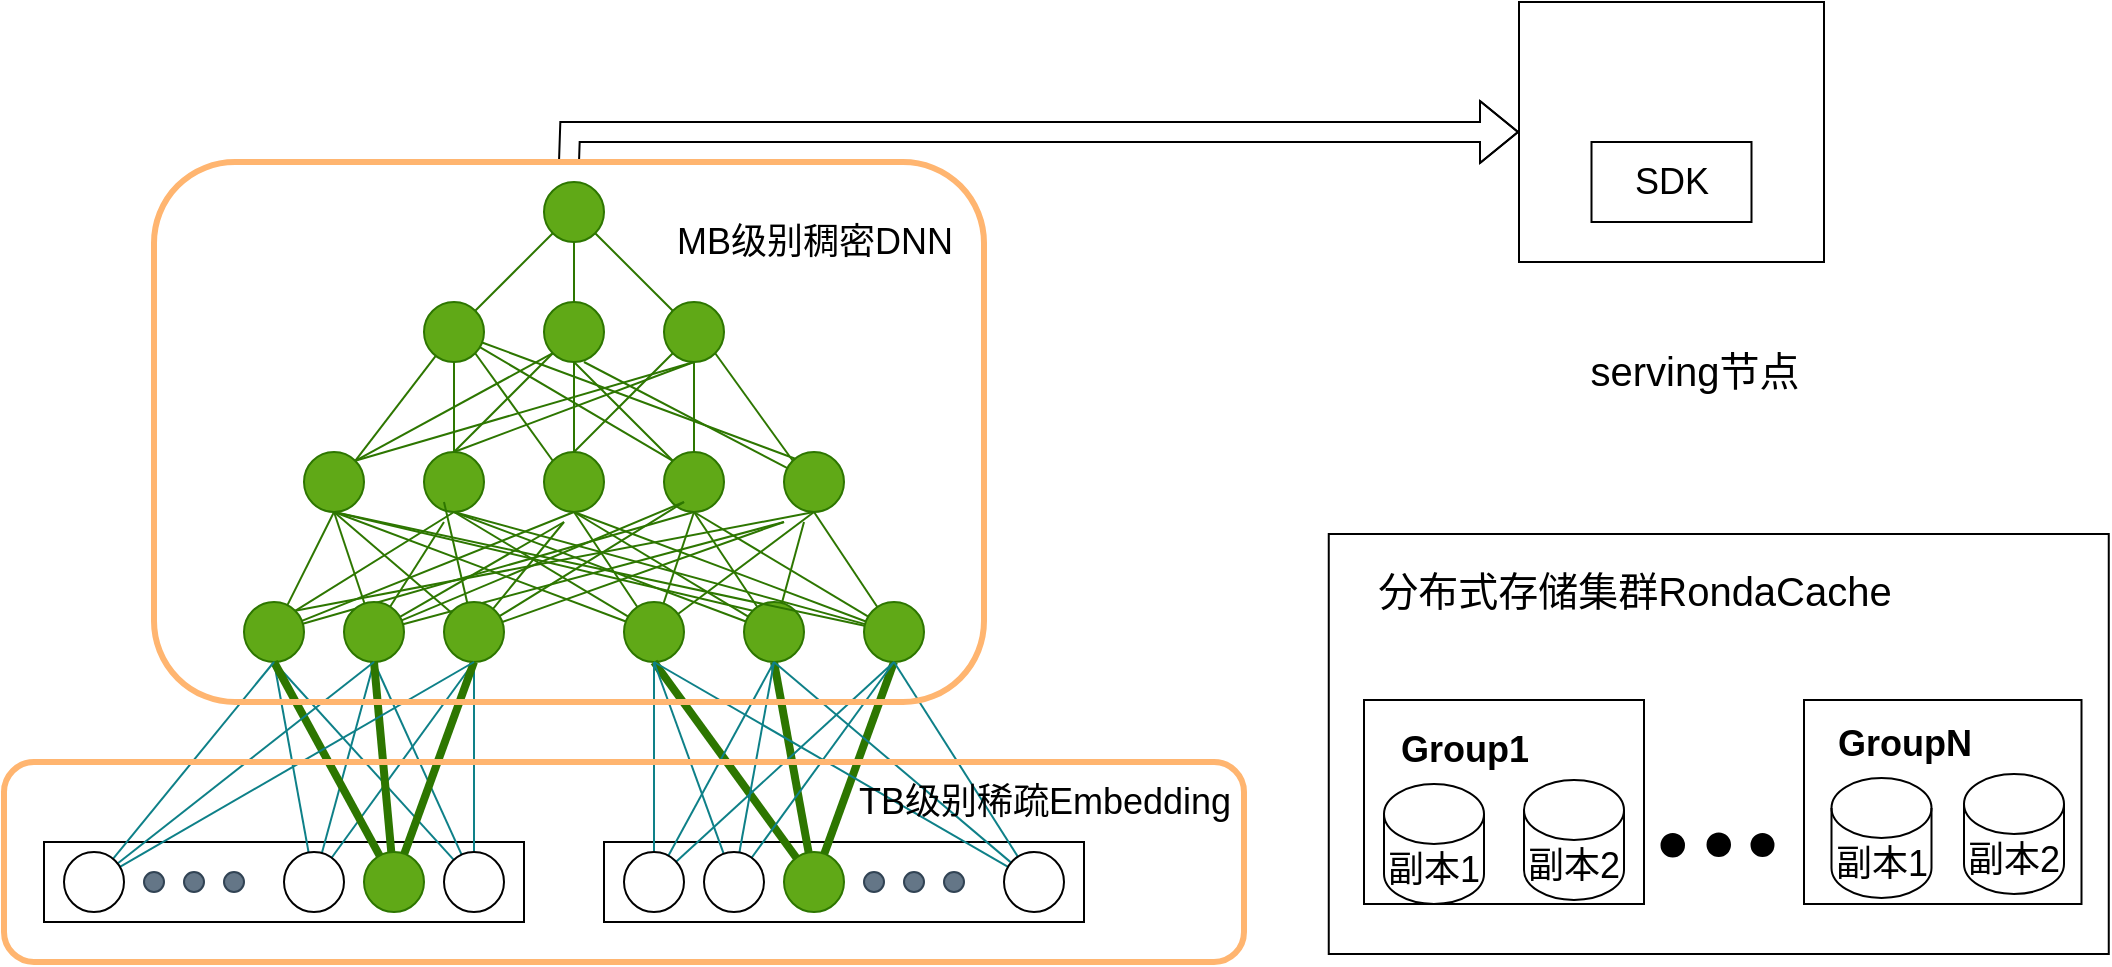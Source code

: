 <mxfile version="16.4.5" type="github">
  <diagram id="2hZPyn2QZB2IQ_optIyz" name="Page-1">
    <mxGraphModel dx="1865" dy="1109" grid="1" gridSize="10" guides="1" tooltips="1" connect="1" arrows="1" fold="1" page="1" pageScale="1" pageWidth="583" pageHeight="827" math="0" shadow="0">
      <root>
        <mxCell id="0" />
        <mxCell id="1" parent="0" />
        <mxCell id="8vPuVBHi-M925OJZAEt_-29" style="edgeStyle=none;rounded=0;orthogonalLoop=1;jettySize=auto;html=1;entryX=1;entryY=0;entryDx=0;entryDy=0;endArrow=none;endFill=0;fillColor=#60a917;strokeColor=#2D7600;" parent="1" source="8vPuVBHi-M925OJZAEt_-2" target="8vPuVBHi-M925OJZAEt_-11" edge="1">
          <mxGeometry relative="1" as="geometry" />
        </mxCell>
        <mxCell id="8vPuVBHi-M925OJZAEt_-30" style="edgeStyle=none;rounded=0;orthogonalLoop=1;jettySize=auto;html=1;entryX=0;entryY=0;entryDx=0;entryDy=0;endArrow=none;endFill=0;exitX=0;exitY=0;exitDx=0;exitDy=0;fillColor=#60a917;strokeColor=#2D7600;" parent="1" source="8vPuVBHi-M925OJZAEt_-12" target="8vPuVBHi-M925OJZAEt_-12" edge="1">
          <mxGeometry relative="1" as="geometry" />
        </mxCell>
        <mxCell id="8vPuVBHi-M925OJZAEt_-31" style="edgeStyle=none;rounded=0;orthogonalLoop=1;jettySize=auto;html=1;exitX=1;exitY=1;exitDx=0;exitDy=0;entryX=0;entryY=0;entryDx=0;entryDy=0;endArrow=none;endFill=0;fillColor=#60a917;strokeColor=#2D7600;" parent="1" source="8vPuVBHi-M925OJZAEt_-2" target="8vPuVBHi-M925OJZAEt_-12" edge="1">
          <mxGeometry relative="1" as="geometry" />
        </mxCell>
        <mxCell id="8vPuVBHi-M925OJZAEt_-32" style="edgeStyle=none;rounded=0;orthogonalLoop=1;jettySize=auto;html=1;entryX=0;entryY=0;entryDx=0;entryDy=0;endArrow=none;endFill=0;fillColor=#60a917;strokeColor=#2D7600;" parent="1" source="8vPuVBHi-M925OJZAEt_-2" target="8vPuVBHi-M925OJZAEt_-16" edge="1">
          <mxGeometry relative="1" as="geometry" />
        </mxCell>
        <mxCell id="8vPuVBHi-M925OJZAEt_-33" style="edgeStyle=none;rounded=0;orthogonalLoop=1;jettySize=auto;html=1;endArrow=none;endFill=0;fillColor=#60a917;strokeColor=#2D7600;" parent="1" source="8vPuVBHi-M925OJZAEt_-2" edge="1">
          <mxGeometry relative="1" as="geometry">
            <mxPoint x="480" y="590" as="targetPoint" />
          </mxGeometry>
        </mxCell>
        <mxCell id="8vPuVBHi-M925OJZAEt_-2" value="" style="ellipse;whiteSpace=wrap;html=1;fillColor=#60a917;strokeColor=#2D7600;fontColor=#ffffff;" parent="1" vertex="1">
          <mxGeometry x="290" y="510" width="30" height="30" as="geometry" />
        </mxCell>
        <mxCell id="8vPuVBHi-M925OJZAEt_-35" style="edgeStyle=none;rounded=0;orthogonalLoop=1;jettySize=auto;html=1;exitX=0;exitY=1;exitDx=0;exitDy=0;entryX=0.5;entryY=0;entryDx=0;entryDy=0;endArrow=none;endFill=0;fillColor=#60a917;strokeColor=#2D7600;" parent="1" source="8vPuVBHi-M925OJZAEt_-3" target="8vPuVBHi-M925OJZAEt_-15" edge="1">
          <mxGeometry relative="1" as="geometry" />
        </mxCell>
        <mxCell id="8vPuVBHi-M925OJZAEt_-36" style="edgeStyle=none;rounded=0;orthogonalLoop=1;jettySize=auto;html=1;exitX=0.5;exitY=1;exitDx=0;exitDy=0;entryX=0;entryY=0;entryDx=0;entryDy=0;endArrow=none;endFill=0;fillColor=#60a917;strokeColor=#2D7600;" parent="1" source="8vPuVBHi-M925OJZAEt_-3" target="8vPuVBHi-M925OJZAEt_-16" edge="1">
          <mxGeometry relative="1" as="geometry" />
        </mxCell>
        <mxCell id="8vPuVBHi-M925OJZAEt_-3" value="" style="ellipse;whiteSpace=wrap;html=1;fillColor=#60a917;strokeColor=#2D7600;fontColor=#ffffff;" parent="1" vertex="1">
          <mxGeometry x="350" y="510" width="30" height="30" as="geometry" />
        </mxCell>
        <mxCell id="8vPuVBHi-M925OJZAEt_-8" style="edgeStyle=none;rounded=0;orthogonalLoop=1;jettySize=auto;html=1;entryX=1;entryY=0;entryDx=0;entryDy=0;endArrow=none;endFill=0;fillColor=#60a917;strokeColor=#2D7600;" parent="1" source="8vPuVBHi-M925OJZAEt_-4" target="8vPuVBHi-M925OJZAEt_-2" edge="1">
          <mxGeometry relative="1" as="geometry" />
        </mxCell>
        <mxCell id="8vPuVBHi-M925OJZAEt_-9" style="edgeStyle=none;rounded=0;orthogonalLoop=1;jettySize=auto;html=1;exitX=0.5;exitY=1;exitDx=0;exitDy=0;entryX=0.5;entryY=0;entryDx=0;entryDy=0;endArrow=none;endFill=0;fillColor=#60a917;strokeColor=#2D7600;" parent="1" source="8vPuVBHi-M925OJZAEt_-4" target="8vPuVBHi-M925OJZAEt_-3" edge="1">
          <mxGeometry relative="1" as="geometry" />
        </mxCell>
        <mxCell id="8vPuVBHi-M925OJZAEt_-10" style="edgeStyle=none;rounded=0;orthogonalLoop=1;jettySize=auto;html=1;entryX=0;entryY=0;entryDx=0;entryDy=0;endArrow=none;endFill=0;fillColor=#60a917;strokeColor=#2D7600;" parent="1" source="8vPuVBHi-M925OJZAEt_-4" target="8vPuVBHi-M925OJZAEt_-5" edge="1">
          <mxGeometry relative="1" as="geometry" />
        </mxCell>
        <mxCell id="8vPuVBHi-M925OJZAEt_-4" value="" style="ellipse;whiteSpace=wrap;html=1;fillColor=#60a917;strokeColor=#2D7600;fontColor=#ffffff;" parent="1" vertex="1">
          <mxGeometry x="350" y="450" width="30" height="30" as="geometry" />
        </mxCell>
        <mxCell id="8vPuVBHi-M925OJZAEt_-34" style="edgeStyle=none;rounded=0;orthogonalLoop=1;jettySize=auto;html=1;entryX=0.5;entryY=0;entryDx=0;entryDy=0;endArrow=none;endFill=0;fillColor=#60a917;strokeColor=#2D7600;" parent="1" source="8vPuVBHi-M925OJZAEt_-5" target="8vPuVBHi-M925OJZAEt_-12" edge="1">
          <mxGeometry relative="1" as="geometry" />
        </mxCell>
        <mxCell id="8vPuVBHi-M925OJZAEt_-37" style="edgeStyle=none;rounded=0;orthogonalLoop=1;jettySize=auto;html=1;entryX=0.5;entryY=0;entryDx=0;entryDy=0;endArrow=none;endFill=0;fillColor=#60a917;strokeColor=#2D7600;" parent="1" target="8vPuVBHi-M925OJZAEt_-15" edge="1">
          <mxGeometry relative="1" as="geometry">
            <mxPoint x="425" y="540" as="sourcePoint" />
          </mxGeometry>
        </mxCell>
        <mxCell id="8vPuVBHi-M925OJZAEt_-5" value="" style="ellipse;whiteSpace=wrap;html=1;fillColor=#60a917;strokeColor=#2D7600;fontColor=#ffffff;" parent="1" vertex="1">
          <mxGeometry x="410" y="510" width="30" height="30" as="geometry" />
        </mxCell>
        <mxCell id="8vPuVBHi-M925OJZAEt_-18" style="edgeStyle=none;rounded=0;orthogonalLoop=1;jettySize=auto;html=1;exitX=0;exitY=1;exitDx=0;exitDy=0;entryX=0;entryY=1;entryDx=0;entryDy=0;endArrow=none;endFill=0;fillColor=#60a917;strokeColor=#2D7600;" parent="1" source="8vPuVBHi-M925OJZAEt_-3" target="8vPuVBHi-M925OJZAEt_-3" edge="1">
          <mxGeometry relative="1" as="geometry" />
        </mxCell>
        <mxCell id="8vPuVBHi-M925OJZAEt_-20" style="edgeStyle=none;rounded=0;orthogonalLoop=1;jettySize=auto;html=1;exitX=1;exitY=0;exitDx=0;exitDy=0;entryX=0;entryY=1;entryDx=0;entryDy=0;endArrow=none;endFill=0;fillColor=#60a917;strokeColor=#2D7600;" parent="1" source="8vPuVBHi-M925OJZAEt_-11" target="8vPuVBHi-M925OJZAEt_-3" edge="1">
          <mxGeometry relative="1" as="geometry" />
        </mxCell>
        <mxCell id="8vPuVBHi-M925OJZAEt_-21" style="edgeStyle=none;rounded=0;orthogonalLoop=1;jettySize=auto;html=1;exitX=1;exitY=0;exitDx=0;exitDy=0;entryX=0.5;entryY=1;entryDx=0;entryDy=0;endArrow=none;endFill=0;fillColor=#60a917;strokeColor=#2D7600;" parent="1" source="8vPuVBHi-M925OJZAEt_-11" target="8vPuVBHi-M925OJZAEt_-5" edge="1">
          <mxGeometry relative="1" as="geometry" />
        </mxCell>
        <mxCell id="8vPuVBHi-M925OJZAEt_-11" value="" style="ellipse;whiteSpace=wrap;html=1;fillColor=#60a917;strokeColor=#2D7600;fontColor=#ffffff;" parent="1" vertex="1">
          <mxGeometry x="230" y="585" width="30" height="30" as="geometry" />
        </mxCell>
        <mxCell id="8vPuVBHi-M925OJZAEt_-23" style="edgeStyle=none;rounded=0;orthogonalLoop=1;jettySize=auto;html=1;exitX=0.5;exitY=0;exitDx=0;exitDy=0;entryX=0.5;entryY=1;entryDx=0;entryDy=0;endArrow=none;endFill=0;fillColor=#60a917;strokeColor=#2D7600;" parent="1" source="8vPuVBHi-M925OJZAEt_-12" target="8vPuVBHi-M925OJZAEt_-3" edge="1">
          <mxGeometry relative="1" as="geometry" />
        </mxCell>
        <mxCell id="8vPuVBHi-M925OJZAEt_-12" value="" style="ellipse;whiteSpace=wrap;html=1;fillColor=#60a917;strokeColor=#2D7600;fontColor=#ffffff;" parent="1" vertex="1">
          <mxGeometry x="350" y="585" width="30" height="30" as="geometry" />
        </mxCell>
        <mxCell id="8vPuVBHi-M925OJZAEt_-25" style="edgeStyle=none;rounded=0;orthogonalLoop=1;jettySize=auto;html=1;exitX=0;exitY=0;exitDx=0;exitDy=0;entryX=1;entryY=1;entryDx=0;entryDy=0;endArrow=none;endFill=0;fillColor=#60a917;strokeColor=#2D7600;" parent="1" source="8vPuVBHi-M925OJZAEt_-13" target="8vPuVBHi-M925OJZAEt_-5" edge="1">
          <mxGeometry relative="1" as="geometry" />
        </mxCell>
        <mxCell id="8vPuVBHi-M925OJZAEt_-26" style="edgeStyle=none;rounded=0;orthogonalLoop=1;jettySize=auto;html=1;endArrow=none;endFill=0;fillColor=#60a917;strokeColor=#2D7600;" parent="1" source="8vPuVBHi-M925OJZAEt_-13" edge="1">
          <mxGeometry relative="1" as="geometry">
            <mxPoint x="370" y="540" as="targetPoint" />
          </mxGeometry>
        </mxCell>
        <mxCell id="8vPuVBHi-M925OJZAEt_-13" value="" style="ellipse;whiteSpace=wrap;html=1;fillColor=#60a917;strokeColor=#2D7600;fontColor=#ffffff;" parent="1" vertex="1">
          <mxGeometry x="470" y="585" width="30" height="30" as="geometry" />
        </mxCell>
        <mxCell id="8vPuVBHi-M925OJZAEt_-22" style="edgeStyle=none;rounded=0;orthogonalLoop=1;jettySize=auto;html=1;exitX=0.5;exitY=0;exitDx=0;exitDy=0;entryX=0.5;entryY=1;entryDx=0;entryDy=0;endArrow=none;endFill=0;fillColor=#60a917;strokeColor=#2D7600;" parent="1" source="8vPuVBHi-M925OJZAEt_-15" target="8vPuVBHi-M925OJZAEt_-2" edge="1">
          <mxGeometry relative="1" as="geometry" />
        </mxCell>
        <mxCell id="8vPuVBHi-M925OJZAEt_-15" value="" style="ellipse;whiteSpace=wrap;html=1;fillColor=#60a917;strokeColor=#2D7600;fontColor=#ffffff;" parent="1" vertex="1">
          <mxGeometry x="290" y="585" width="30" height="30" as="geometry" />
        </mxCell>
        <mxCell id="8vPuVBHi-M925OJZAEt_-24" style="edgeStyle=none;rounded=0;orthogonalLoop=1;jettySize=auto;html=1;exitX=0.5;exitY=0;exitDx=0;exitDy=0;entryX=0.5;entryY=1;entryDx=0;entryDy=0;endArrow=none;endFill=0;fillColor=#60a917;strokeColor=#2D7600;" parent="1" source="8vPuVBHi-M925OJZAEt_-16" target="8vPuVBHi-M925OJZAEt_-5" edge="1">
          <mxGeometry relative="1" as="geometry" />
        </mxCell>
        <mxCell id="8vPuVBHi-M925OJZAEt_-16" value="" style="ellipse;whiteSpace=wrap;html=1;fillColor=#60a917;strokeColor=#2D7600;fontColor=#ffffff;" parent="1" vertex="1">
          <mxGeometry x="410" y="585" width="30" height="30" as="geometry" />
        </mxCell>
        <mxCell id="8vPuVBHi-M925OJZAEt_-54" style="edgeStyle=none;rounded=0;orthogonalLoop=1;jettySize=auto;html=1;entryX=0.5;entryY=1;entryDx=0;entryDy=0;endArrow=none;endFill=0;fillColor=#60a917;strokeColor=#2D7600;" parent="1" source="8vPuVBHi-M925OJZAEt_-38" target="8vPuVBHi-M925OJZAEt_-11" edge="1">
          <mxGeometry relative="1" as="geometry" />
        </mxCell>
        <mxCell id="8vPuVBHi-M925OJZAEt_-56" style="edgeStyle=none;rounded=0;orthogonalLoop=1;jettySize=auto;html=1;exitX=1;exitY=0;exitDx=0;exitDy=0;entryX=0.5;entryY=1;entryDx=0;entryDy=0;endArrow=none;endFill=0;fillColor=#60a917;strokeColor=#2D7600;" parent="1" source="8vPuVBHi-M925OJZAEt_-38" target="8vPuVBHi-M925OJZAEt_-13" edge="1">
          <mxGeometry relative="1" as="geometry" />
        </mxCell>
        <mxCell id="8vPuVBHi-M925OJZAEt_-57" style="edgeStyle=none;rounded=0;orthogonalLoop=1;jettySize=auto;html=1;exitX=1;exitY=0;exitDx=0;exitDy=0;entryX=0.5;entryY=1;entryDx=0;entryDy=0;endArrow=none;endFill=0;fillColor=#60a917;strokeColor=#2D7600;" parent="1" source="8vPuVBHi-M925OJZAEt_-38" target="8vPuVBHi-M925OJZAEt_-15" edge="1">
          <mxGeometry relative="1" as="geometry" />
        </mxCell>
        <mxCell id="8vPuVBHi-M925OJZAEt_-58" style="edgeStyle=none;rounded=0;orthogonalLoop=1;jettySize=auto;html=1;entryX=0.5;entryY=1;entryDx=0;entryDy=0;endArrow=none;endFill=0;fillColor=#60a917;strokeColor=#2D7600;" parent="1" source="8vPuVBHi-M925OJZAEt_-38" target="8vPuVBHi-M925OJZAEt_-12" edge="1">
          <mxGeometry relative="1" as="geometry" />
        </mxCell>
        <mxCell id="8vPuVBHi-M925OJZAEt_-59" style="edgeStyle=none;rounded=0;orthogonalLoop=1;jettySize=auto;html=1;entryX=0.5;entryY=1;entryDx=0;entryDy=0;endArrow=none;endFill=0;fillColor=#60a917;strokeColor=#2D7600;" parent="1" source="8vPuVBHi-M925OJZAEt_-38" target="8vPuVBHi-M925OJZAEt_-16" edge="1">
          <mxGeometry relative="1" as="geometry" />
        </mxCell>
        <mxCell id="8vPuVBHi-M925OJZAEt_-38" value="" style="ellipse;whiteSpace=wrap;html=1;fillColor=#60a917;strokeColor=#2D7600;fontColor=#ffffff;" parent="1" vertex="1">
          <mxGeometry x="200" y="660" width="30" height="30" as="geometry" />
        </mxCell>
        <mxCell id="8vPuVBHi-M925OJZAEt_-60" style="edgeStyle=none;rounded=0;orthogonalLoop=1;jettySize=auto;html=1;entryX=0.5;entryY=1;entryDx=0;entryDy=0;endArrow=none;endFill=0;fillColor=#60a917;strokeColor=#2D7600;" parent="1" source="8vPuVBHi-M925OJZAEt_-39" target="8vPuVBHi-M925OJZAEt_-11" edge="1">
          <mxGeometry relative="1" as="geometry" />
        </mxCell>
        <mxCell id="8vPuVBHi-M925OJZAEt_-61" style="edgeStyle=none;rounded=0;orthogonalLoop=1;jettySize=auto;html=1;endArrow=none;endFill=0;fillColor=#60a917;strokeColor=#2D7600;" parent="1" source="8vPuVBHi-M925OJZAEt_-39" edge="1">
          <mxGeometry relative="1" as="geometry">
            <mxPoint x="300" y="620" as="targetPoint" />
          </mxGeometry>
        </mxCell>
        <mxCell id="8vPuVBHi-M925OJZAEt_-62" style="edgeStyle=none;rounded=0;orthogonalLoop=1;jettySize=auto;html=1;endArrow=none;endFill=0;fillColor=#60a917;strokeColor=#2D7600;" parent="1" source="8vPuVBHi-M925OJZAEt_-39" edge="1">
          <mxGeometry relative="1" as="geometry">
            <mxPoint x="360" y="620" as="targetPoint" />
          </mxGeometry>
        </mxCell>
        <mxCell id="8vPuVBHi-M925OJZAEt_-63" style="edgeStyle=none;rounded=0;orthogonalLoop=1;jettySize=auto;html=1;endArrow=none;endFill=0;fillColor=#60a917;strokeColor=#2D7600;" parent="1" source="8vPuVBHi-M925OJZAEt_-39" edge="1">
          <mxGeometry relative="1" as="geometry">
            <mxPoint x="420" y="610" as="targetPoint" />
          </mxGeometry>
        </mxCell>
        <mxCell id="8vPuVBHi-M925OJZAEt_-64" style="edgeStyle=none;rounded=0;orthogonalLoop=1;jettySize=auto;html=1;endArrow=none;endFill=0;fillColor=#60a917;strokeColor=#2D7600;" parent="1" source="8vPuVBHi-M925OJZAEt_-39" edge="1">
          <mxGeometry relative="1" as="geometry">
            <mxPoint x="470" y="620" as="targetPoint" />
          </mxGeometry>
        </mxCell>
        <mxCell id="8vPuVBHi-M925OJZAEt_-39" value="" style="ellipse;whiteSpace=wrap;html=1;fillColor=#60a917;strokeColor=#2D7600;fontColor=#ffffff;" parent="1" vertex="1">
          <mxGeometry x="250" y="660" width="30" height="30" as="geometry" />
        </mxCell>
        <mxCell id="8vPuVBHi-M925OJZAEt_-65" style="edgeStyle=none;rounded=0;orthogonalLoop=1;jettySize=auto;html=1;entryX=0.5;entryY=1;entryDx=0;entryDy=0;endArrow=none;endFill=0;fillColor=#60a917;strokeColor=#2D7600;" parent="1" source="8vPuVBHi-M925OJZAEt_-40" target="8vPuVBHi-M925OJZAEt_-11" edge="1">
          <mxGeometry relative="1" as="geometry" />
        </mxCell>
        <mxCell id="8vPuVBHi-M925OJZAEt_-66" style="edgeStyle=none;rounded=0;orthogonalLoop=1;jettySize=auto;html=1;endArrow=none;endFill=0;fillColor=#60a917;strokeColor=#2D7600;" parent="1" source="8vPuVBHi-M925OJZAEt_-40" edge="1">
          <mxGeometry relative="1" as="geometry">
            <mxPoint x="300" y="610" as="targetPoint" />
          </mxGeometry>
        </mxCell>
        <mxCell id="8vPuVBHi-M925OJZAEt_-67" style="edgeStyle=none;rounded=0;orthogonalLoop=1;jettySize=auto;html=1;endArrow=none;endFill=0;fillColor=#60a917;strokeColor=#2D7600;" parent="1" source="8vPuVBHi-M925OJZAEt_-40" edge="1">
          <mxGeometry relative="1" as="geometry">
            <mxPoint x="360" y="620" as="targetPoint" />
          </mxGeometry>
        </mxCell>
        <mxCell id="8vPuVBHi-M925OJZAEt_-68" style="edgeStyle=none;rounded=0;orthogonalLoop=1;jettySize=auto;html=1;endArrow=none;endFill=0;fillColor=#60a917;strokeColor=#2D7600;" parent="1" source="8vPuVBHi-M925OJZAEt_-40" edge="1">
          <mxGeometry relative="1" as="geometry">
            <mxPoint x="420" y="610" as="targetPoint" />
          </mxGeometry>
        </mxCell>
        <mxCell id="8vPuVBHi-M925OJZAEt_-69" style="edgeStyle=none;rounded=0;orthogonalLoop=1;jettySize=auto;html=1;endArrow=none;endFill=0;fillColor=#60a917;strokeColor=#2D7600;" parent="1" source="8vPuVBHi-M925OJZAEt_-40" edge="1">
          <mxGeometry relative="1" as="geometry">
            <mxPoint x="470" y="620" as="targetPoint" />
          </mxGeometry>
        </mxCell>
        <mxCell id="8vPuVBHi-M925OJZAEt_-40" value="" style="ellipse;whiteSpace=wrap;html=1;fillColor=#60a917;strokeColor=#2D7600;fontColor=#ffffff;" parent="1" vertex="1">
          <mxGeometry x="300" y="660" width="30" height="30" as="geometry" />
        </mxCell>
        <mxCell id="8vPuVBHi-M925OJZAEt_-70" style="edgeStyle=none;rounded=0;orthogonalLoop=1;jettySize=auto;html=1;entryX=0.5;entryY=1;entryDx=0;entryDy=0;endArrow=none;endFill=0;fillColor=#60a917;strokeColor=#2D7600;" parent="1" source="8vPuVBHi-M925OJZAEt_-41" target="8vPuVBHi-M925OJZAEt_-11" edge="1">
          <mxGeometry relative="1" as="geometry" />
        </mxCell>
        <mxCell id="8vPuVBHi-M925OJZAEt_-72" style="edgeStyle=none;rounded=0;orthogonalLoop=1;jettySize=auto;html=1;entryX=0.5;entryY=1;entryDx=0;entryDy=0;endArrow=none;endFill=0;fillColor=#60a917;strokeColor=#2D7600;" parent="1" source="8vPuVBHi-M925OJZAEt_-41" target="8vPuVBHi-M925OJZAEt_-15" edge="1">
          <mxGeometry relative="1" as="geometry" />
        </mxCell>
        <mxCell id="8vPuVBHi-M925OJZAEt_-74" style="edgeStyle=none;rounded=0;orthogonalLoop=1;jettySize=auto;html=1;entryX=0.5;entryY=1;entryDx=0;entryDy=0;endArrow=none;endFill=0;fillColor=#60a917;strokeColor=#2D7600;" parent="1" source="8vPuVBHi-M925OJZAEt_-41" target="8vPuVBHi-M925OJZAEt_-12" edge="1">
          <mxGeometry relative="1" as="geometry" />
        </mxCell>
        <mxCell id="8vPuVBHi-M925OJZAEt_-76" style="edgeStyle=none;rounded=0;orthogonalLoop=1;jettySize=auto;html=1;entryX=0.5;entryY=1;entryDx=0;entryDy=0;endArrow=none;endFill=0;fillColor=#60a917;strokeColor=#2D7600;" parent="1" source="8vPuVBHi-M925OJZAEt_-41" target="8vPuVBHi-M925OJZAEt_-16" edge="1">
          <mxGeometry relative="1" as="geometry" />
        </mxCell>
        <mxCell id="8vPuVBHi-M925OJZAEt_-77" style="edgeStyle=none;rounded=0;orthogonalLoop=1;jettySize=auto;html=1;entryX=0.5;entryY=1;entryDx=0;entryDy=0;endArrow=none;endFill=0;fillColor=#60a917;strokeColor=#2D7600;" parent="1" source="8vPuVBHi-M925OJZAEt_-41" target="8vPuVBHi-M925OJZAEt_-13" edge="1">
          <mxGeometry relative="1" as="geometry" />
        </mxCell>
        <mxCell id="8vPuVBHi-M925OJZAEt_-41" value="" style="ellipse;whiteSpace=wrap;html=1;fillColor=#60a917;strokeColor=#2D7600;fontColor=#ffffff;" parent="1" vertex="1">
          <mxGeometry x="390" y="660" width="30" height="30" as="geometry" />
        </mxCell>
        <mxCell id="8vPuVBHi-M925OJZAEt_-78" style="edgeStyle=none;rounded=0;orthogonalLoop=1;jettySize=auto;html=1;exitX=0;exitY=0;exitDx=0;exitDy=0;entryX=0.5;entryY=1;entryDx=0;entryDy=0;endArrow=none;endFill=0;fillColor=#60a917;strokeColor=#2D7600;" parent="1" source="8vPuVBHi-M925OJZAEt_-42" target="8vPuVBHi-M925OJZAEt_-11" edge="1">
          <mxGeometry relative="1" as="geometry" />
        </mxCell>
        <mxCell id="8vPuVBHi-M925OJZAEt_-79" style="edgeStyle=none;rounded=0;orthogonalLoop=1;jettySize=auto;html=1;entryX=0.5;entryY=1;entryDx=0;entryDy=0;endArrow=none;endFill=0;fillColor=#60a917;strokeColor=#2D7600;" parent="1" source="8vPuVBHi-M925OJZAEt_-42" target="8vPuVBHi-M925OJZAEt_-15" edge="1">
          <mxGeometry relative="1" as="geometry" />
        </mxCell>
        <mxCell id="8vPuVBHi-M925OJZAEt_-80" style="edgeStyle=none;rounded=0;orthogonalLoop=1;jettySize=auto;html=1;entryX=0.5;entryY=1;entryDx=0;entryDy=0;endArrow=none;endFill=0;fillColor=#60a917;strokeColor=#2D7600;" parent="1" source="8vPuVBHi-M925OJZAEt_-42" target="8vPuVBHi-M925OJZAEt_-12" edge="1">
          <mxGeometry relative="1" as="geometry" />
        </mxCell>
        <mxCell id="8vPuVBHi-M925OJZAEt_-81" style="edgeStyle=none;rounded=0;orthogonalLoop=1;jettySize=auto;html=1;entryX=0.5;entryY=1;entryDx=0;entryDy=0;endArrow=none;endFill=0;fillColor=#60a917;strokeColor=#2D7600;" parent="1" source="8vPuVBHi-M925OJZAEt_-42" target="8vPuVBHi-M925OJZAEt_-16" edge="1">
          <mxGeometry relative="1" as="geometry" />
        </mxCell>
        <mxCell id="8vPuVBHi-M925OJZAEt_-82" style="edgeStyle=none;rounded=0;orthogonalLoop=1;jettySize=auto;html=1;endArrow=none;endFill=0;fillColor=#60a917;strokeColor=#2D7600;" parent="1" source="8vPuVBHi-M925OJZAEt_-42" edge="1">
          <mxGeometry relative="1" as="geometry">
            <mxPoint x="480" y="620" as="targetPoint" />
          </mxGeometry>
        </mxCell>
        <mxCell id="8vPuVBHi-M925OJZAEt_-42" value="" style="ellipse;whiteSpace=wrap;html=1;fillColor=#60a917;strokeColor=#2D7600;fontColor=#ffffff;" parent="1" vertex="1">
          <mxGeometry x="450" y="660" width="30" height="30" as="geometry" />
        </mxCell>
        <mxCell id="8vPuVBHi-M925OJZAEt_-83" style="edgeStyle=none;rounded=0;orthogonalLoop=1;jettySize=auto;html=1;entryX=0.5;entryY=1;entryDx=0;entryDy=0;endArrow=none;endFill=0;fillColor=#60a917;strokeColor=#2D7600;" parent="1" source="8vPuVBHi-M925OJZAEt_-43" target="8vPuVBHi-M925OJZAEt_-11" edge="1">
          <mxGeometry relative="1" as="geometry" />
        </mxCell>
        <mxCell id="8vPuVBHi-M925OJZAEt_-84" style="edgeStyle=none;rounded=0;orthogonalLoop=1;jettySize=auto;html=1;entryX=0.5;entryY=1;entryDx=0;entryDy=0;endArrow=none;endFill=0;fillColor=#60a917;strokeColor=#2D7600;" parent="1" source="8vPuVBHi-M925OJZAEt_-43" target="8vPuVBHi-M925OJZAEt_-15" edge="1">
          <mxGeometry relative="1" as="geometry" />
        </mxCell>
        <mxCell id="8vPuVBHi-M925OJZAEt_-85" style="edgeStyle=none;rounded=0;orthogonalLoop=1;jettySize=auto;html=1;entryX=0.5;entryY=1;entryDx=0;entryDy=0;endArrow=none;endFill=0;fillColor=#60a917;strokeColor=#2D7600;" parent="1" source="8vPuVBHi-M925OJZAEt_-43" target="8vPuVBHi-M925OJZAEt_-12" edge="1">
          <mxGeometry relative="1" as="geometry" />
        </mxCell>
        <mxCell id="8vPuVBHi-M925OJZAEt_-86" style="edgeStyle=none;rounded=0;orthogonalLoop=1;jettySize=auto;html=1;entryX=0.5;entryY=1;entryDx=0;entryDy=0;endArrow=none;endFill=0;fillColor=#60a917;strokeColor=#2D7600;" parent="1" source="8vPuVBHi-M925OJZAEt_-43" target="8vPuVBHi-M925OJZAEt_-16" edge="1">
          <mxGeometry relative="1" as="geometry" />
        </mxCell>
        <mxCell id="8vPuVBHi-M925OJZAEt_-87" style="edgeStyle=none;rounded=0;orthogonalLoop=1;jettySize=auto;html=1;entryX=0.5;entryY=1;entryDx=0;entryDy=0;endArrow=none;endFill=0;fillColor=#60a917;strokeColor=#2D7600;" parent="1" source="8vPuVBHi-M925OJZAEt_-43" target="8vPuVBHi-M925OJZAEt_-13" edge="1">
          <mxGeometry relative="1" as="geometry" />
        </mxCell>
        <mxCell id="8vPuVBHi-M925OJZAEt_-43" value="" style="ellipse;whiteSpace=wrap;html=1;fillColor=#60a917;strokeColor=#2D7600;fontColor=#ffffff;" parent="1" vertex="1">
          <mxGeometry x="510" y="660" width="30" height="30" as="geometry" />
        </mxCell>
        <mxCell id="8vPuVBHi-M925OJZAEt_-44" value="" style="rounded=0;whiteSpace=wrap;html=1;" parent="1" vertex="1">
          <mxGeometry x="100" y="780" width="240" height="40" as="geometry" />
        </mxCell>
        <mxCell id="8vPuVBHi-M925OJZAEt_-110" style="edgeStyle=none;rounded=0;orthogonalLoop=1;jettySize=auto;html=1;entryX=0.5;entryY=1;entryDx=0;entryDy=0;endArrow=none;endFill=0;strokeWidth=1;fillColor=#b0e3e6;strokeColor=#0e8088;" parent="1" source="8vPuVBHi-M925OJZAEt_-45" target="8vPuVBHi-M925OJZAEt_-38" edge="1">
          <mxGeometry relative="1" as="geometry" />
        </mxCell>
        <mxCell id="8vPuVBHi-M925OJZAEt_-111" style="edgeStyle=none;rounded=0;orthogonalLoop=1;jettySize=auto;html=1;entryX=0.5;entryY=1;entryDx=0;entryDy=0;endArrow=none;endFill=0;strokeWidth=1;fillColor=#b0e3e6;strokeColor=#0e8088;" parent="1" source="8vPuVBHi-M925OJZAEt_-45" target="8vPuVBHi-M925OJZAEt_-39" edge="1">
          <mxGeometry relative="1" as="geometry" />
        </mxCell>
        <mxCell id="8vPuVBHi-M925OJZAEt_-112" style="edgeStyle=none;rounded=0;orthogonalLoop=1;jettySize=auto;html=1;entryX=0.5;entryY=1;entryDx=0;entryDy=0;endArrow=none;endFill=0;strokeWidth=1;fillColor=#b0e3e6;strokeColor=#0e8088;" parent="1" source="8vPuVBHi-M925OJZAEt_-45" target="8vPuVBHi-M925OJZAEt_-40" edge="1">
          <mxGeometry relative="1" as="geometry" />
        </mxCell>
        <mxCell id="8vPuVBHi-M925OJZAEt_-45" value="" style="ellipse;whiteSpace=wrap;html=1;" parent="1" vertex="1">
          <mxGeometry x="220" y="785" width="30" height="30" as="geometry" />
        </mxCell>
        <mxCell id="8vPuVBHi-M925OJZAEt_-113" style="edgeStyle=none;rounded=0;orthogonalLoop=1;jettySize=auto;html=1;entryX=0.5;entryY=1;entryDx=0;entryDy=0;endArrow=none;endFill=0;strokeWidth=1;fillColor=#b0e3e6;strokeColor=#0e8088;" parent="1" source="8vPuVBHi-M925OJZAEt_-46" target="8vPuVBHi-M925OJZAEt_-38" edge="1">
          <mxGeometry relative="1" as="geometry" />
        </mxCell>
        <mxCell id="8vPuVBHi-M925OJZAEt_-114" style="edgeStyle=none;rounded=0;orthogonalLoop=1;jettySize=auto;html=1;entryX=0.5;entryY=1;entryDx=0;entryDy=0;endArrow=none;endFill=0;strokeWidth=1;fillColor=#b0e3e6;strokeColor=#0e8088;" parent="1" source="8vPuVBHi-M925OJZAEt_-46" target="8vPuVBHi-M925OJZAEt_-39" edge="1">
          <mxGeometry relative="1" as="geometry" />
        </mxCell>
        <mxCell id="8vPuVBHi-M925OJZAEt_-115" style="edgeStyle=none;rounded=0;orthogonalLoop=1;jettySize=auto;html=1;entryX=0.5;entryY=1;entryDx=0;entryDy=0;endArrow=none;endFill=0;strokeWidth=1;fillColor=#b0e3e6;strokeColor=#0e8088;" parent="1" source="8vPuVBHi-M925OJZAEt_-46" target="8vPuVBHi-M925OJZAEt_-40" edge="1">
          <mxGeometry relative="1" as="geometry" />
        </mxCell>
        <mxCell id="8vPuVBHi-M925OJZAEt_-46" value="" style="ellipse;whiteSpace=wrap;html=1;" parent="1" vertex="1">
          <mxGeometry x="300" y="785" width="30" height="30" as="geometry" />
        </mxCell>
        <mxCell id="8vPuVBHi-M925OJZAEt_-89" style="edgeStyle=none;rounded=0;orthogonalLoop=1;jettySize=auto;html=1;entryX=0.5;entryY=1;entryDx=0;entryDy=0;endArrow=none;endFill=0;strokeWidth=4;fillColor=#60a917;strokeColor=#2D7600;" parent="1" source="8vPuVBHi-M925OJZAEt_-47" target="8vPuVBHi-M925OJZAEt_-38" edge="1">
          <mxGeometry relative="1" as="geometry" />
        </mxCell>
        <mxCell id="8vPuVBHi-M925OJZAEt_-90" style="edgeStyle=none;rounded=0;orthogonalLoop=1;jettySize=auto;html=1;entryX=0.5;entryY=1;entryDx=0;entryDy=0;endArrow=none;endFill=0;strokeWidth=4;fillColor=#60a917;strokeColor=#2D7600;" parent="1" source="8vPuVBHi-M925OJZAEt_-47" target="8vPuVBHi-M925OJZAEt_-39" edge="1">
          <mxGeometry relative="1" as="geometry" />
        </mxCell>
        <mxCell id="8vPuVBHi-M925OJZAEt_-91" style="edgeStyle=none;rounded=0;orthogonalLoop=1;jettySize=auto;html=1;entryX=0.5;entryY=1;entryDx=0;entryDy=0;endArrow=none;endFill=0;strokeWidth=4;fillColor=#60a917;strokeColor=#2D7600;" parent="1" source="8vPuVBHi-M925OJZAEt_-47" target="8vPuVBHi-M925OJZAEt_-40" edge="1">
          <mxGeometry relative="1" as="geometry" />
        </mxCell>
        <mxCell id="8vPuVBHi-M925OJZAEt_-47" value="" style="ellipse;whiteSpace=wrap;html=1;fillColor=#60a917;strokeColor=#2D7600;fontColor=#ffffff;" parent="1" vertex="1">
          <mxGeometry x="260" y="785" width="30" height="30" as="geometry" />
        </mxCell>
        <mxCell id="8vPuVBHi-M925OJZAEt_-106" style="edgeStyle=none;rounded=0;orthogonalLoop=1;jettySize=auto;html=1;entryX=0.5;entryY=1;entryDx=0;entryDy=0;endArrow=none;endFill=0;strokeWidth=1;fillColor=#b0e3e6;strokeColor=#0e8088;" parent="1" source="8vPuVBHi-M925OJZAEt_-48" target="8vPuVBHi-M925OJZAEt_-39" edge="1">
          <mxGeometry relative="1" as="geometry" />
        </mxCell>
        <mxCell id="8vPuVBHi-M925OJZAEt_-107" style="edgeStyle=none;rounded=0;orthogonalLoop=1;jettySize=auto;html=1;entryX=0.5;entryY=1;entryDx=0;entryDy=0;endArrow=none;endFill=0;strokeWidth=1;fillColor=#b0e3e6;strokeColor=#0e8088;" parent="1" source="8vPuVBHi-M925OJZAEt_-48" target="8vPuVBHi-M925OJZAEt_-40" edge="1">
          <mxGeometry relative="1" as="geometry" />
        </mxCell>
        <mxCell id="8vPuVBHi-M925OJZAEt_-109" style="edgeStyle=none;rounded=0;orthogonalLoop=1;jettySize=auto;html=1;entryX=0.5;entryY=1;entryDx=0;entryDy=0;endArrow=none;endFill=0;strokeWidth=1;fillColor=#b0e3e6;strokeColor=#0e8088;" parent="1" source="8vPuVBHi-M925OJZAEt_-48" target="8vPuVBHi-M925OJZAEt_-38" edge="1">
          <mxGeometry relative="1" as="geometry" />
        </mxCell>
        <mxCell id="8vPuVBHi-M925OJZAEt_-48" value="" style="ellipse;whiteSpace=wrap;html=1;" parent="1" vertex="1">
          <mxGeometry x="110" y="785" width="30" height="30" as="geometry" />
        </mxCell>
        <mxCell id="8vPuVBHi-M925OJZAEt_-49" value="" style="rounded=0;whiteSpace=wrap;html=1;" parent="1" vertex="1">
          <mxGeometry x="380" y="780" width="240" height="40" as="geometry" />
        </mxCell>
        <mxCell id="8vPuVBHi-M925OJZAEt_-101" style="edgeStyle=none;rounded=0;orthogonalLoop=1;jettySize=auto;html=1;entryX=0.5;entryY=1;entryDx=0;entryDy=0;endArrow=none;endFill=0;strokeWidth=4;fillColor=#60a917;strokeColor=#2D7600;" parent="1" source="8vPuVBHi-M925OJZAEt_-50" target="8vPuVBHi-M925OJZAEt_-41" edge="1">
          <mxGeometry relative="1" as="geometry" />
        </mxCell>
        <mxCell id="8vPuVBHi-M925OJZAEt_-102" style="edgeStyle=none;rounded=0;orthogonalLoop=1;jettySize=auto;html=1;entryX=0.5;entryY=1;entryDx=0;entryDy=0;endArrow=none;endFill=0;strokeWidth=4;fillColor=#60a917;strokeColor=#2D7600;" parent="1" source="8vPuVBHi-M925OJZAEt_-50" target="8vPuVBHi-M925OJZAEt_-42" edge="1">
          <mxGeometry relative="1" as="geometry" />
        </mxCell>
        <mxCell id="8vPuVBHi-M925OJZAEt_-103" style="edgeStyle=none;rounded=0;orthogonalLoop=1;jettySize=auto;html=1;entryX=0.5;entryY=1;entryDx=0;entryDy=0;endArrow=none;endFill=0;strokeWidth=4;fillColor=#60a917;strokeColor=#2D7600;" parent="1" source="8vPuVBHi-M925OJZAEt_-50" target="8vPuVBHi-M925OJZAEt_-43" edge="1">
          <mxGeometry relative="1" as="geometry" />
        </mxCell>
        <mxCell id="8vPuVBHi-M925OJZAEt_-50" value="" style="ellipse;whiteSpace=wrap;html=1;fillColor=#60a917;fontColor=#ffffff;strokeColor=#2D7600;" parent="1" vertex="1">
          <mxGeometry x="470" y="785" width="30" height="30" as="geometry" />
        </mxCell>
        <mxCell id="8vPuVBHi-M925OJZAEt_-122" style="edgeStyle=none;rounded=0;orthogonalLoop=1;jettySize=auto;html=1;entryX=0.5;entryY=1;entryDx=0;entryDy=0;endArrow=none;endFill=0;strokeWidth=1;fillColor=#b0e3e6;strokeColor=#0e8088;" parent="1" source="8vPuVBHi-M925OJZAEt_-51" target="8vPuVBHi-M925OJZAEt_-41" edge="1">
          <mxGeometry relative="1" as="geometry" />
        </mxCell>
        <mxCell id="8vPuVBHi-M925OJZAEt_-123" style="edgeStyle=none;rounded=0;orthogonalLoop=1;jettySize=auto;html=1;entryX=0.5;entryY=1;entryDx=0;entryDy=0;endArrow=none;endFill=0;strokeWidth=1;fillColor=#b0e3e6;strokeColor=#0e8088;" parent="1" source="8vPuVBHi-M925OJZAEt_-51" target="8vPuVBHi-M925OJZAEt_-42" edge="1">
          <mxGeometry relative="1" as="geometry" />
        </mxCell>
        <mxCell id="8vPuVBHi-M925OJZAEt_-124" style="edgeStyle=none;rounded=0;orthogonalLoop=1;jettySize=auto;html=1;entryX=0.5;entryY=1;entryDx=0;entryDy=0;endArrow=none;endFill=0;strokeWidth=1;fillColor=#b0e3e6;strokeColor=#0e8088;" parent="1" source="8vPuVBHi-M925OJZAEt_-51" target="8vPuVBHi-M925OJZAEt_-43" edge="1">
          <mxGeometry relative="1" as="geometry" />
        </mxCell>
        <mxCell id="8vPuVBHi-M925OJZAEt_-51" value="" style="ellipse;whiteSpace=wrap;html=1;" parent="1" vertex="1">
          <mxGeometry x="580" y="785" width="30" height="30" as="geometry" />
        </mxCell>
        <mxCell id="8vPuVBHi-M925OJZAEt_-119" style="edgeStyle=none;rounded=0;orthogonalLoop=1;jettySize=auto;html=1;entryX=0.5;entryY=1;entryDx=0;entryDy=0;endArrow=none;endFill=0;strokeWidth=1;fillColor=#b0e3e6;strokeColor=#0e8088;" parent="1" source="8vPuVBHi-M925OJZAEt_-52" target="8vPuVBHi-M925OJZAEt_-41" edge="1">
          <mxGeometry relative="1" as="geometry" />
        </mxCell>
        <mxCell id="8vPuVBHi-M925OJZAEt_-120" style="edgeStyle=none;rounded=0;orthogonalLoop=1;jettySize=auto;html=1;entryX=0.5;entryY=1;entryDx=0;entryDy=0;endArrow=none;endFill=0;strokeWidth=1;fillColor=#b0e3e6;strokeColor=#0e8088;" parent="1" source="8vPuVBHi-M925OJZAEt_-52" target="8vPuVBHi-M925OJZAEt_-42" edge="1">
          <mxGeometry relative="1" as="geometry" />
        </mxCell>
        <mxCell id="8vPuVBHi-M925OJZAEt_-121" style="edgeStyle=none;rounded=0;orthogonalLoop=1;jettySize=auto;html=1;entryX=0.5;entryY=1;entryDx=0;entryDy=0;endArrow=none;endFill=0;strokeWidth=1;fillColor=#b0e3e6;strokeColor=#0e8088;" parent="1" source="8vPuVBHi-M925OJZAEt_-52" target="8vPuVBHi-M925OJZAEt_-43" edge="1">
          <mxGeometry relative="1" as="geometry" />
        </mxCell>
        <mxCell id="8vPuVBHi-M925OJZAEt_-52" value="" style="ellipse;whiteSpace=wrap;html=1;" parent="1" vertex="1">
          <mxGeometry x="430" y="785" width="30" height="30" as="geometry" />
        </mxCell>
        <mxCell id="8vPuVBHi-M925OJZAEt_-116" style="edgeStyle=none;rounded=0;orthogonalLoop=1;jettySize=auto;html=1;entryX=0.5;entryY=1;entryDx=0;entryDy=0;endArrow=none;endFill=0;strokeWidth=1;fillColor=#b0e3e6;strokeColor=#0e8088;" parent="1" source="8vPuVBHi-M925OJZAEt_-53" target="8vPuVBHi-M925OJZAEt_-41" edge="1">
          <mxGeometry relative="1" as="geometry" />
        </mxCell>
        <mxCell id="8vPuVBHi-M925OJZAEt_-117" style="edgeStyle=none;rounded=0;orthogonalLoop=1;jettySize=auto;html=1;entryX=0.5;entryY=1;entryDx=0;entryDy=0;endArrow=none;endFill=0;strokeWidth=1;fillColor=#b0e3e6;strokeColor=#0e8088;" parent="1" source="8vPuVBHi-M925OJZAEt_-53" target="8vPuVBHi-M925OJZAEt_-42" edge="1">
          <mxGeometry relative="1" as="geometry" />
        </mxCell>
        <mxCell id="8vPuVBHi-M925OJZAEt_-118" style="edgeStyle=none;rounded=0;orthogonalLoop=1;jettySize=auto;html=1;entryX=0.5;entryY=1;entryDx=0;entryDy=0;endArrow=none;endFill=0;strokeWidth=1;fillColor=#b0e3e6;strokeColor=#0e8088;" parent="1" source="8vPuVBHi-M925OJZAEt_-53" target="8vPuVBHi-M925OJZAEt_-43" edge="1">
          <mxGeometry relative="1" as="geometry" />
        </mxCell>
        <mxCell id="8vPuVBHi-M925OJZAEt_-53" value="" style="ellipse;whiteSpace=wrap;html=1;" parent="1" vertex="1">
          <mxGeometry x="390" y="785" width="30" height="30" as="geometry" />
        </mxCell>
        <mxCell id="8vPuVBHi-M925OJZAEt_-93" value="" style="ellipse;whiteSpace=wrap;html=1;aspect=fixed;fillColor=#647687;fontColor=#ffffff;strokeColor=#314354;" parent="1" vertex="1">
          <mxGeometry x="150" y="795" width="10" height="10" as="geometry" />
        </mxCell>
        <mxCell id="8vPuVBHi-M925OJZAEt_-94" value="" style="ellipse;whiteSpace=wrap;html=1;aspect=fixed;fillColor=#647687;fontColor=#ffffff;strokeColor=#314354;" parent="1" vertex="1">
          <mxGeometry x="170" y="795" width="10" height="10" as="geometry" />
        </mxCell>
        <mxCell id="8vPuVBHi-M925OJZAEt_-95" value="" style="ellipse;whiteSpace=wrap;html=1;aspect=fixed;fillColor=#647687;fontColor=#ffffff;strokeColor=#314354;" parent="1" vertex="1">
          <mxGeometry x="190" y="795" width="10" height="10" as="geometry" />
        </mxCell>
        <mxCell id="8vPuVBHi-M925OJZAEt_-97" value="" style="ellipse;whiteSpace=wrap;html=1;aspect=fixed;fillColor=#647687;fontColor=#ffffff;strokeColor=#314354;" parent="1" vertex="1">
          <mxGeometry x="510" y="795" width="10" height="10" as="geometry" />
        </mxCell>
        <mxCell id="8vPuVBHi-M925OJZAEt_-98" value="" style="ellipse;whiteSpace=wrap;html=1;aspect=fixed;fillColor=#647687;fontColor=#ffffff;strokeColor=#314354;" parent="1" vertex="1">
          <mxGeometry x="530" y="795" width="10" height="10" as="geometry" />
        </mxCell>
        <mxCell id="8vPuVBHi-M925OJZAEt_-99" value="" style="ellipse;whiteSpace=wrap;html=1;aspect=fixed;fillColor=#647687;fontColor=#ffffff;strokeColor=#314354;" parent="1" vertex="1">
          <mxGeometry x="550" y="795" width="10" height="10" as="geometry" />
        </mxCell>
        <mxCell id="FdIfhm-zR5fG49HMr42E-6" style="edgeStyle=elbowEdgeStyle;rounded=0;orthogonalLoop=1;jettySize=auto;html=1;exitX=0.5;exitY=0;exitDx=0;exitDy=0;entryX=0;entryY=0.5;entryDx=0;entryDy=0;shape=flexArrow;" parent="1" source="8vPuVBHi-M925OJZAEt_-126" target="FdIfhm-zR5fG49HMr42E-4" edge="1">
          <mxGeometry relative="1" as="geometry">
            <Array as="points">
              <mxPoint x="363" y="420" />
            </Array>
          </mxGeometry>
        </mxCell>
        <mxCell id="8vPuVBHi-M925OJZAEt_-126" value="" style="rounded=1;whiteSpace=wrap;html=1;strokeColor=#FFB570;strokeWidth=3;fillColor=none;" parent="1" vertex="1">
          <mxGeometry x="155" y="440" width="415" height="270" as="geometry" />
        </mxCell>
        <mxCell id="8vPuVBHi-M925OJZAEt_-127" value="" style="rounded=1;whiteSpace=wrap;html=1;strokeColor=#FFB570;strokeWidth=3;fillColor=none;" parent="1" vertex="1">
          <mxGeometry x="80" y="740" width="620" height="100" as="geometry" />
        </mxCell>
        <mxCell id="8vPuVBHi-M925OJZAEt_-131" value="&lt;font style=&quot;font-size: 18px&quot;&gt;MB级别稠密DNN&lt;/font&gt;" style="text;html=1;align=center;verticalAlign=middle;resizable=0;points=[];autosize=1;strokeColor=none;fillColor=none;" parent="1" vertex="1">
          <mxGeometry x="410" y="470" width="150" height="20" as="geometry" />
        </mxCell>
        <mxCell id="8vPuVBHi-M925OJZAEt_-133" value="&lt;font style=&quot;font-size: 18px&quot;&gt;TB级别稀疏Embedding&lt;/font&gt;" style="text;html=1;align=center;verticalAlign=middle;resizable=0;points=[];autosize=1;strokeColor=none;fillColor=none;" parent="1" vertex="1">
          <mxGeometry x="500" y="750" width="200" height="20" as="geometry" />
        </mxCell>
        <mxCell id="FdIfhm-zR5fG49HMr42E-3" value="" style="rounded=0;whiteSpace=wrap;html=1;" parent="1" vertex="1">
          <mxGeometry x="742.38" y="626" width="390" height="210" as="geometry" />
        </mxCell>
        <mxCell id="FdIfhm-zR5fG49HMr42E-4" value="" style="rounded=0;whiteSpace=wrap;html=1;" parent="1" vertex="1">
          <mxGeometry x="837.5" y="360" width="152.5" height="130" as="geometry" />
        </mxCell>
        <mxCell id="FdIfhm-zR5fG49HMr42E-1" value="&lt;font style=&quot;font-size: 18px&quot;&gt;SDK&lt;/font&gt;" style="rounded=0;whiteSpace=wrap;html=1;" parent="1" vertex="1">
          <mxGeometry x="873.75" y="430" width="80" height="40" as="geometry" />
        </mxCell>
        <mxCell id="FdIfhm-zR5fG49HMr42E-7" value="" style="rounded=0;whiteSpace=wrap;html=1;fontSize=18;direction=west;" parent="1" vertex="1">
          <mxGeometry x="760" y="709" width="140" height="102" as="geometry" />
        </mxCell>
        <mxCell id="FdIfhm-zR5fG49HMr42E-8" value="" style="rounded=0;whiteSpace=wrap;html=1;fontSize=18;direction=west;" parent="1" vertex="1">
          <mxGeometry x="980" y="709" width="138.75" height="102" as="geometry" />
        </mxCell>
        <mxCell id="FdIfhm-zR5fG49HMr42E-9" value="副本1" style="shape=cylinder3;whiteSpace=wrap;html=1;boundedLbl=1;backgroundOutline=1;size=15;fontSize=18;" parent="1" vertex="1">
          <mxGeometry x="770" y="751" width="50" height="60" as="geometry" />
        </mxCell>
        <mxCell id="FdIfhm-zR5fG49HMr42E-10" value="副本2" style="shape=cylinder3;whiteSpace=wrap;html=1;boundedLbl=1;backgroundOutline=1;size=15;fontSize=18;" parent="1" vertex="1">
          <mxGeometry x="840" y="749" width="50" height="60" as="geometry" />
        </mxCell>
        <mxCell id="FdIfhm-zR5fG49HMr42E-11" value="副本1" style="shape=cylinder3;whiteSpace=wrap;html=1;boundedLbl=1;backgroundOutline=1;size=15;fontSize=18;" parent="1" vertex="1">
          <mxGeometry x="993.75" y="748" width="50" height="60" as="geometry" />
        </mxCell>
        <mxCell id="FdIfhm-zR5fG49HMr42E-12" value="副本2" style="shape=cylinder3;whiteSpace=wrap;html=1;boundedLbl=1;backgroundOutline=1;size=15;fontSize=18;" parent="1" vertex="1">
          <mxGeometry x="1060" y="746" width="50" height="60" as="geometry" />
        </mxCell>
        <mxCell id="FdIfhm-zR5fG49HMr42E-13" value="&lt;b&gt;Group1&lt;/b&gt;" style="text;html=1;align=center;verticalAlign=middle;resizable=0;points=[];autosize=1;strokeColor=none;fillColor=none;fontSize=18;" parent="1" vertex="1">
          <mxGeometry x="770" y="719" width="80" height="30" as="geometry" />
        </mxCell>
        <mxCell id="FdIfhm-zR5fG49HMr42E-14" value="&lt;b&gt;GroupN&lt;/b&gt;" style="text;html=1;align=center;verticalAlign=middle;resizable=0;points=[];autosize=1;strokeColor=none;fillColor=none;fontSize=18;" parent="1" vertex="1">
          <mxGeometry x="990" y="716" width="80" height="30" as="geometry" />
        </mxCell>
        <mxCell id="FdIfhm-zR5fG49HMr42E-15" value="&lt;font style=&quot;font-size: 20px&quot;&gt;分布式存储集群RondaCache&lt;/font&gt;" style="text;html=1;align=center;verticalAlign=middle;resizable=0;points=[];autosize=1;strokeColor=none;fillColor=none;fontSize=18;" parent="1" vertex="1">
          <mxGeometry x="760" y="640" width="270" height="30" as="geometry" />
        </mxCell>
        <mxCell id="FdIfhm-zR5fG49HMr42E-16" value="&lt;span style=&quot;font-size: 20px&quot;&gt;serving节点&lt;/span&gt;" style="text;html=1;align=center;verticalAlign=middle;resizable=0;points=[];autosize=1;strokeColor=none;fillColor=none;fontSize=18;" parent="1" vertex="1">
          <mxGeometry x="865" y="530" width="120" height="30" as="geometry" />
        </mxCell>
        <mxCell id="FdIfhm-zR5fG49HMr42E-18" value="" style="ellipse;whiteSpace=wrap;html=1;aspect=fixed;fontSize=20;fillColor=#000000;" parent="1" vertex="1">
          <mxGeometry x="908.75" y="776" width="11.25" height="11.25" as="geometry" />
        </mxCell>
        <mxCell id="FdIfhm-zR5fG49HMr42E-19" value="" style="ellipse;whiteSpace=wrap;html=1;aspect=fixed;fontSize=20;fillColor=#000000;" parent="1" vertex="1">
          <mxGeometry x="931.75" y="775.75" width="11.25" height="11.25" as="geometry" />
        </mxCell>
        <mxCell id="FdIfhm-zR5fG49HMr42E-20" value="" style="ellipse;whiteSpace=wrap;html=1;aspect=fixed;fontSize=20;fillColor=#000000;" parent="1" vertex="1">
          <mxGeometry x="953.75" y="776" width="11" height="11" as="geometry" />
        </mxCell>
      </root>
    </mxGraphModel>
  </diagram>
</mxfile>
